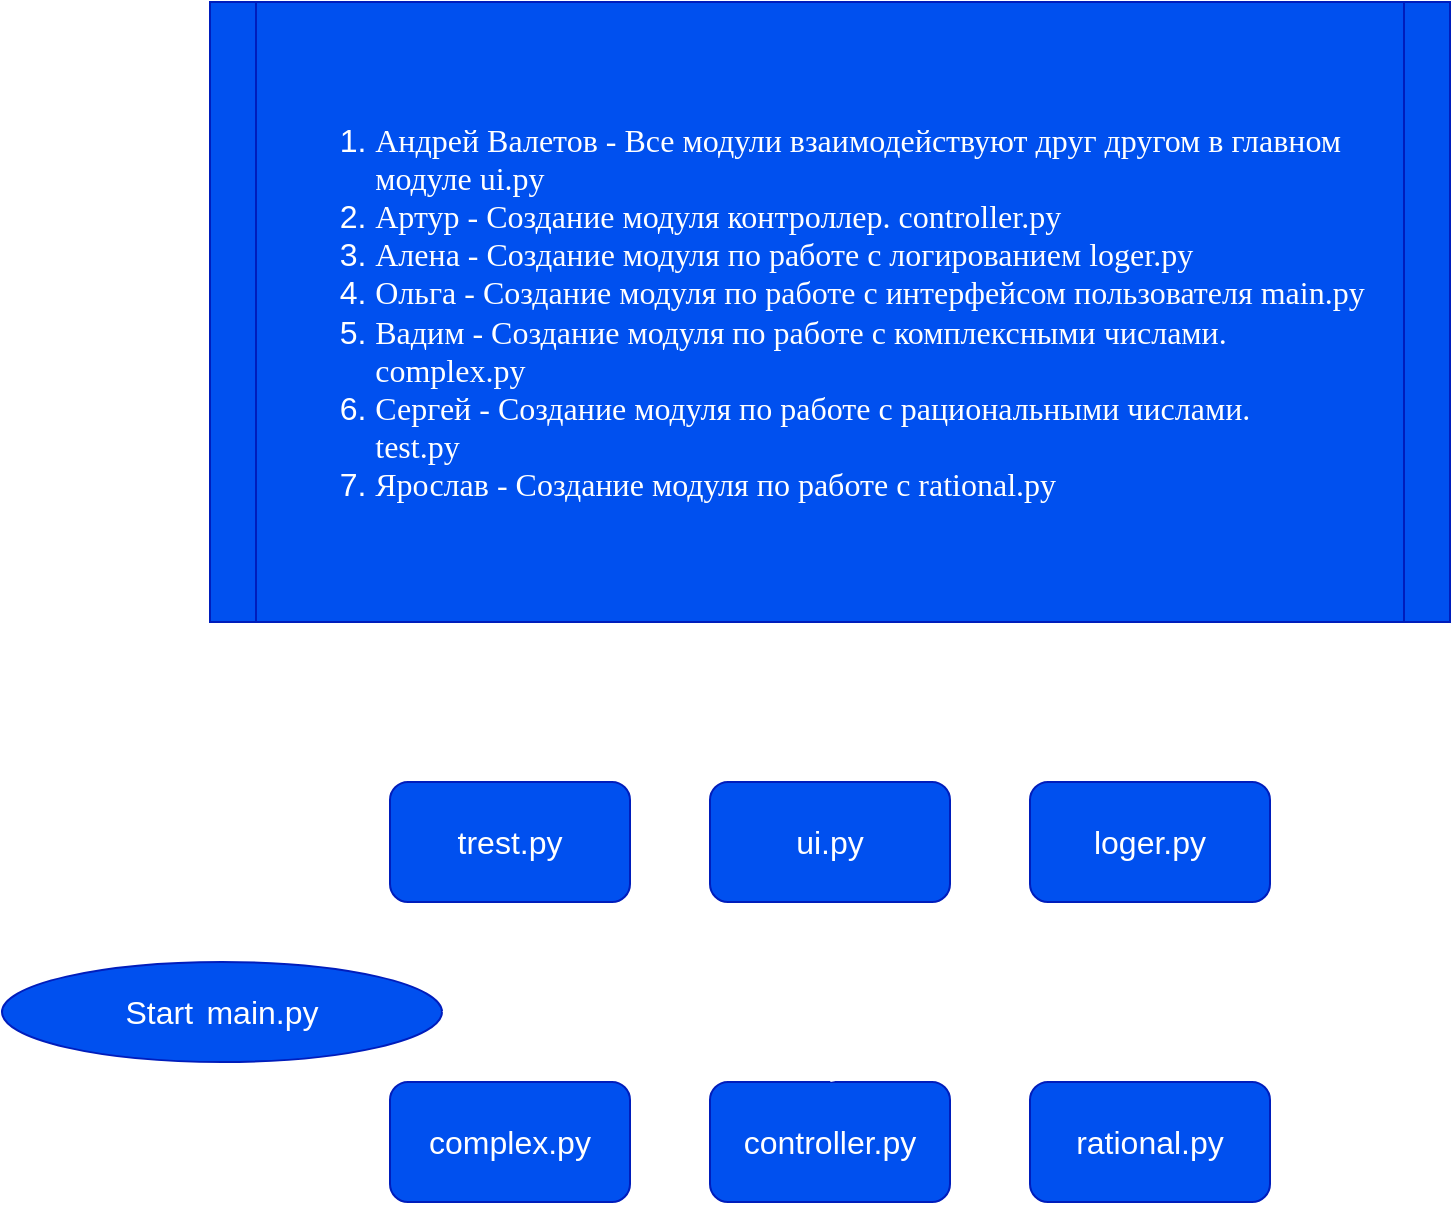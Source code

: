 <mxfile>
    <diagram id="idvBImSLJ7fbhBsAqDK6" name="Страница 1">
        <mxGraphModel dx="756" dy="371" grid="1" gridSize="10" guides="1" tooltips="1" connect="1" arrows="1" fold="1" page="1" pageScale="1" pageWidth="827" pageHeight="1169" math="0" shadow="0">
            <root>
                <mxCell id="0"/>
                <mxCell id="1" parent="0"/>
                <mxCell id="32" style="edgeStyle=none;html=1;exitX=1;exitY=0.5;exitDx=0;exitDy=0;entryX=0;entryY=0.5;entryDx=0;entryDy=0;strokeColor=#FFFFFF;" parent="1" source="2" target="8" edge="1">
                    <mxGeometry relative="1" as="geometry"/>
                </mxCell>
                <mxCell id="2" value="&lt;div style=&quot;font-size: 16px ; line-height: 22px&quot;&gt;&lt;div style=&quot;line-height: 22px&quot;&gt;&lt;font&gt;complex.py&lt;/font&gt;&lt;/div&gt;&lt;/div&gt;" style="rounded=1;whiteSpace=wrap;html=1;fontColor=#ffffff;labelBackgroundColor=none;fillColor=#0050ef;strokeColor=#001DBC;" parent="1" vertex="1">
                    <mxGeometry x="194" y="570" width="120" height="60" as="geometry"/>
                </mxCell>
                <mxCell id="33" style="edgeStyle=none;html=1;exitX=0;exitY=0.5;exitDx=0;exitDy=0;entryX=1;entryY=0.5;entryDx=0;entryDy=0;strokeColor=#FFFFFF;" parent="1" source="4" target="8" edge="1">
                    <mxGeometry relative="1" as="geometry"/>
                </mxCell>
                <mxCell id="4" value="&lt;div style=&quot;font-size: 16px; line-height: 22px;&quot;&gt;rational.py&lt;/div&gt;" style="rounded=1;whiteSpace=wrap;html=1;fontColor=#ffffff;labelBackgroundColor=none;fillColor=#0050ef;strokeColor=#001DBC;" parent="1" vertex="1">
                    <mxGeometry x="514" y="570" width="120" height="60" as="geometry"/>
                </mxCell>
                <mxCell id="29" style="edgeStyle=none;html=1;exitX=1;exitY=0.5;exitDx=0;exitDy=0;entryX=0;entryY=0.5;entryDx=0;entryDy=0;strokeColor=#FFFFFF;" parent="1" source="5" target="10" edge="1">
                    <mxGeometry relative="1" as="geometry"/>
                </mxCell>
                <mxCell id="5" value="&lt;font style=&quot;font-size: 16px&quot;&gt;trest.py&lt;/font&gt;" style="rounded=1;whiteSpace=wrap;html=1;fontColor=#ffffff;labelBackgroundColor=none;fillColor=#0050ef;strokeColor=#001DBC;" parent="1" vertex="1">
                    <mxGeometry x="194" y="420" width="120" height="60" as="geometry"/>
                </mxCell>
                <mxCell id="6" value="&lt;font style=&quot;font-size: 16px&quot;&gt;Start&lt;/font&gt;&amp;nbsp;&amp;nbsp;&lt;span style=&quot;font-size: 16px&quot;&gt;main.py&lt;/span&gt;" style="ellipse;whiteSpace=wrap;html=1;fontColor=#ffffff;labelBackgroundColor=none;fillColor=#0050ef;strokeColor=#001DBC;" parent="1" vertex="1">
                    <mxGeometry y="510" width="220" height="50" as="geometry"/>
                </mxCell>
                <mxCell id="26" style="edgeStyle=none;html=1;exitX=0.5;exitY=0;exitDx=0;exitDy=0;entryX=0.5;entryY=1;entryDx=0;entryDy=0;strokeColor=#FFFFFF;" parent="1" source="8" target="10" edge="1">
                    <mxGeometry relative="1" as="geometry"/>
                </mxCell>
                <mxCell id="8" value="&lt;font style=&quot;font-size: 16px&quot;&gt;controller.py&lt;/font&gt;" style="rounded=1;whiteSpace=wrap;html=1;fontColor=#ffffff;labelBackgroundColor=none;fillColor=#0050ef;strokeColor=#001DBC;" parent="1" vertex="1">
                    <mxGeometry x="354" y="570" width="120" height="60" as="geometry"/>
                </mxCell>
                <mxCell id="28" style="edgeStyle=none;html=1;exitX=0.5;exitY=0;exitDx=0;exitDy=0;entryX=0.433;entryY=-0.017;entryDx=0;entryDy=0;entryPerimeter=0;strokeColor=#FFFFFF;" parent="1" source="9" target="5" edge="1">
                    <mxGeometry relative="1" as="geometry">
                        <Array as="points">
                            <mxPoint x="574" y="390"/>
                            <mxPoint x="246" y="390"/>
                        </Array>
                    </mxGeometry>
                </mxCell>
                <mxCell id="30" style="edgeStyle=none;html=1;exitX=0;exitY=0.5;exitDx=0;exitDy=0;entryX=1;entryY=0.5;entryDx=0;entryDy=0;strokeColor=#FFFFFF;" parent="1" source="9" target="10" edge="1">
                    <mxGeometry relative="1" as="geometry"/>
                </mxCell>
                <mxCell id="34" style="edgeStyle=none;html=1;entryX=0.5;entryY=0;entryDx=0;entryDy=0;strokeColor=#FFFFFF;" parent="1" source="9" target="8" edge="1">
                    <mxGeometry relative="1" as="geometry"/>
                </mxCell>
                <mxCell id="9" value="&lt;font style=&quot;font-size: 16px&quot;&gt;loger.py&lt;/font&gt;" style="rounded=1;whiteSpace=wrap;html=1;fontColor=#ffffff;labelBackgroundColor=none;fillColor=#0050ef;strokeColor=#001DBC;" parent="1" vertex="1">
                    <mxGeometry x="514" y="420" width="120" height="60" as="geometry"/>
                </mxCell>
                <mxCell id="35" style="edgeStyle=none;html=1;exitX=0.5;exitY=1;exitDx=0;exitDy=0;entryX=1;entryY=0.5;entryDx=0;entryDy=0;strokeColor=#FFFFFF;" edge="1" parent="1" source="10" target="6">
                    <mxGeometry relative="1" as="geometry"/>
                </mxCell>
                <mxCell id="10" value="&lt;font style=&quot;font-size: 16px&quot;&gt;ui.py&lt;/font&gt;" style="rounded=1;whiteSpace=wrap;html=1;fontColor=#ffffff;labelBackgroundColor=none;fillColor=#0050ef;strokeColor=#001DBC;" parent="1" vertex="1">
                    <mxGeometry x="354" y="420" width="120" height="60" as="geometry"/>
                </mxCell>
                <mxCell id="N_-a8doVJrKgkuxw_7Om-34" value="&lt;p class=&quot;MsoNormal&quot; style=&quot;margin-bottom: 0cm ; margin-bottom: 0.0pt ; line-height: normal&quot;&gt;&lt;/p&gt;&lt;div style=&quot;text-align: left&quot;&gt;&lt;ol&gt;&lt;li&gt;&lt;span style=&quot;font-size: 12.0pt ; line-height: 107% ; font-family: &amp;#34;times new roman&amp;#34; , serif&quot;&gt;Андрей Валетов -&amp;nbsp;Все модули взаимодействуют друг другом в главном&lt;br&gt;модуле ui.py&lt;/span&gt;&lt;/li&gt;&lt;li&gt;&lt;span style=&quot;font-size: 12.0pt ; line-height: 107% ; font-family: &amp;#34;times new roman&amp;#34; , serif&quot;&gt;Артур&amp;nbsp;- Создание модуля контроллер.&amp;nbsp;controller.py&lt;br&gt;&lt;/span&gt;&lt;/li&gt;&lt;li&gt;&lt;span style=&quot;font-size: 12.0pt ; line-height: 107% ; font-family: &amp;#34;times new roman&amp;#34; , serif&quot;&gt;Алена&amp;nbsp;- Создание модуля по работе с логированием loger.py&lt;br&gt;&lt;/span&gt;&lt;/li&gt;&lt;li&gt;&lt;span style=&quot;font-size: 12.0pt ; line-height: 107% ; font-family: &amp;#34;times new roman&amp;#34; , serif&quot;&gt;Ольга&amp;nbsp;- Создание модуля по работе с интерфейсом пользователя main.py&lt;br&gt;&lt;/span&gt;&lt;/li&gt;&lt;li&gt;&lt;span style=&quot;font-size: 12.0pt ; line-height: 107% ; font-family: &amp;#34;times new roman&amp;#34; , serif&quot;&gt;Вадим&amp;nbsp;- Создание модуля по работе с комплексными числами.&lt;br&gt;complex.py&lt;br&gt;&lt;/span&gt;&lt;/li&gt;&lt;li&gt;&lt;span style=&quot;font-size: 12.0pt ; line-height: 107% ; font-family: &amp;#34;times new roman&amp;#34; , serif&quot;&gt;Сергей&amp;nbsp;-&amp;nbsp;Создание модуля по работе с рациональными числами.&lt;br&gt;test.py&lt;/span&gt;&lt;/li&gt;&lt;li&gt;&lt;span style=&quot;font-size: 12.0pt ; line-height: 107% ; font-family: &amp;#34;times new roman&amp;#34; , serif&quot;&gt;Ярослав&amp;nbsp;- Создание модуля по работе с rational.py&lt;br&gt;&lt;/span&gt;&lt;/li&gt;&lt;/ol&gt;&lt;/div&gt;" style="shape=process;whiteSpace=wrap;html=1;backgroundOutline=1;labelBackgroundColor=none;fontFamily=Helvetica;fontSize=16;fontColor=#ffffff;size=0.037;fillColor=#0050ef;strokeColor=#001DBC;" parent="1" vertex="1">
                    <mxGeometry x="104" y="30" width="620" height="310" as="geometry"/>
                </mxCell>
            </root>
        </mxGraphModel>
    </diagram>
</mxfile>